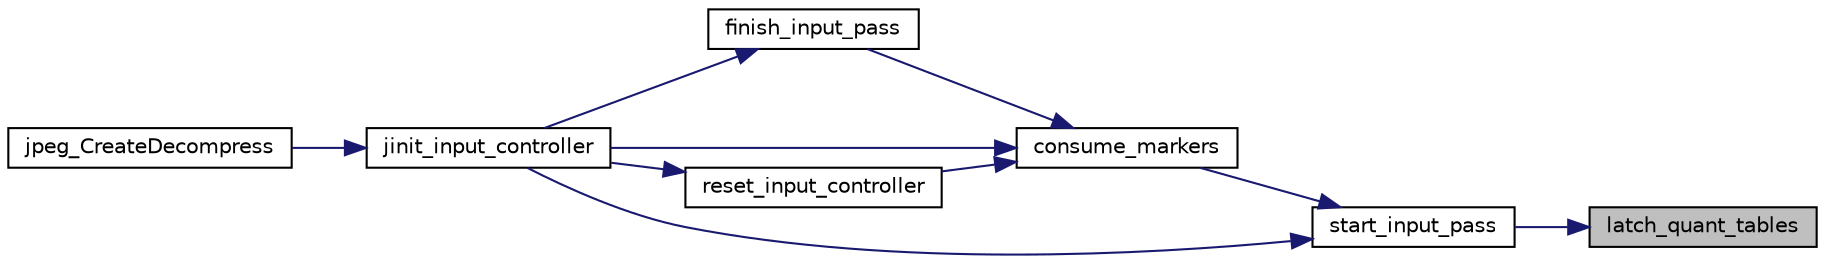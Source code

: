 digraph "latch_quant_tables"
{
 // LATEX_PDF_SIZE
  bgcolor="transparent";
  edge [fontname="Helvetica",fontsize="10",labelfontname="Helvetica",labelfontsize="10"];
  node [fontname="Helvetica",fontsize="10",shape=record];
  rankdir="RL";
  Node41 [label="latch_quant_tables",height=0.2,width=0.4,color="black", fillcolor="grey75", style="filled", fontcolor="black",tooltip=" "];
  Node41 -> Node42 [dir="back",color="midnightblue",fontsize="10",style="solid"];
  Node42 [label="start_input_pass",height=0.2,width=0.4,color="black",URL="$jdinput_8c.html#abc0a94e24edf93bc7f914cf4a698a870",tooltip=" "];
  Node42 -> Node43 [dir="back",color="midnightblue",fontsize="10",style="solid"];
  Node43 [label="consume_markers",height=0.2,width=0.4,color="black",URL="$jdinput_8c.html#afb73ba0d8349e3c994c8b9cf3e9e2365",tooltip=" "];
  Node43 -> Node44 [dir="back",color="midnightblue",fontsize="10",style="solid"];
  Node44 [label="finish_input_pass",height=0.2,width=0.4,color="black",URL="$jdinput_8c.html#a9777f7fabb58d9a42f34510bf0a71d1c",tooltip=" "];
  Node44 -> Node45 [dir="back",color="midnightblue",fontsize="10",style="solid"];
  Node45 [label="jinit_input_controller",height=0.2,width=0.4,color="black",URL="$jdinput_8c.html#a609b3a5a6b80e5481ba21ad6d00a046c",tooltip=" "];
  Node45 -> Node46 [dir="back",color="midnightblue",fontsize="10",style="solid"];
  Node46 [label="jpeg_CreateDecompress",height=0.2,width=0.4,color="black",URL="$jdapimin_8c.html#a02b5c7eb58970a07cae85ffdcda9085d",tooltip=" "];
  Node43 -> Node47 [dir="back",color="midnightblue",fontsize="10",style="solid"];
  Node47 [label="reset_input_controller",height=0.2,width=0.4,color="black",URL="$jdinput_8c.html#a93f58ee9099d00fef5d7e3891aa9e54f",tooltip=" "];
  Node47 -> Node45 [dir="back",color="midnightblue",fontsize="10",style="solid"];
  Node43 -> Node45 [dir="back",color="midnightblue",fontsize="10",style="solid"];
  Node42 -> Node45 [dir="back",color="midnightblue",fontsize="10",style="solid"];
}
